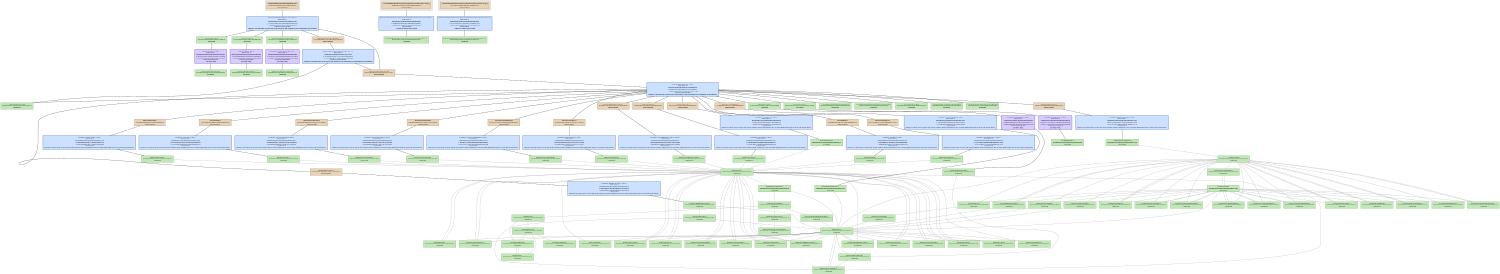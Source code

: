 digraph DoNothing {
   size = "10.000000,8.500000";
   concentrate = false;

   node [ shape = box, style = filled, color = "0.3 0.5 0.6", fillcolor = "0.3 0.2 0.9", fontname = "Monaco", fontsize = "9" ];
   n00001 [ label = "Development/DoNothing.mexmac.app\nc5fa5cd7a200df30c9616cbec0ac25b2\nDepsUpdated", color = "0.1 0.5 0.5", fillcolor = "0.1 0.2 0.9", peripheries = 3 ];
   n00002 [ label = "Contents/Info.plist\nb01090f7a0c45e4e0a7f986751ff4631\nUpToDate" ];
   n00003 [ label = "DoNothing.build/Info.plist\n000000004355fe2c0000000000000297\nUpToDate" ];
   n00004 [ label = "Contents/PkgInfo\n41982a4bf2eae7452ce3cff57f842ed5\nUpToDate" ];
   n00005 [ label = "DoNothing.build/PkgInfo\n000000004355fe2c0000000000000008\nUpToDate" ];
   n00006 [ label = "English.lproj/InfoPlist.strings\n74cd0a7916cdb45ee33aa4b679e75066\nUpToDate" ];
   n00007 [ label = "English.lproj/InfoPlist.strings\n00000000434c45840000000000000228\nUpToDate" ];
   n00008 [ label = "ppc/PsychError.o\n4fea72caf7a14a956bfb17e36b880a3c\nDepsUpdated", color = "0.1 0.5 0.5", fillcolor = "0.1 0.2 0.9" ];
   n00009 [ label = "Base/PsychError.c\n00000000434c4585000000000000563d\nUpToDate" ];
   n00010 [ label = "ppc/PsychRegisterProject.o\nde438eb31008ee1b9c9a20185760ebf6\nDepsUpdated", color = "0.1 0.5 0.5", fillcolor = "0.1 0.2 0.9" ];
   n00011 [ label = "Base/PsychRegisterProject.c\n00000000434c458500000000000012e6\nUpToDate" ];
   n00012 [ label = "ppc/PsychHelp.o\n972d47d8bf71ed4cdbc068b49ae6f3b0\nDepsUpdated", color = "0.1 0.5 0.5", fillcolor = "0.1 0.2 0.9" ];
   n00013 [ label = "Base/PsychHelp.c\n00000000434c811d00000000000005b8\nUpToDate" ];
   n00014 [ label = "ppc/MiniBox.o\n492ede58334dd772c16eaf34bbbb31a3\nDepsUpdated", color = "0.1 0.5 0.5", fillcolor = "0.1 0.2 0.9" ];
   n00015 [ label = "Base/MiniBox.c\n00000000434c45850000000000000f4f\nUpToDate" ];
   n00016 [ label = "ppc/PsychMemory.o\n018133984fb773225fbb0def5d312cd7\nDepsUpdated", color = "0.1 0.5 0.5", fillcolor = "0.1 0.2 0.9" ];
   n00017 [ label = "Base/PsychMemory.c\n00000000434ca96200000000000003a4\nUpToDate" ];
   n00018 [ label = "ppc/ProjectTable.o\n16305400bdf2cd53170afb929e4f00cd\nDepsUpdated", color = "0.1 0.5 0.5", fillcolor = "0.1 0.2 0.9" ];
   n00019 [ label = "Base/ProjectTable.c\n00000000434c4585000000000000023a\nUpToDate" ];
   n00020 [ label = "ppc/PsychInit.o\n7622c5280262ad2eb10b50ac0e0b2979\nDepsUpdated", color = "0.1 0.5 0.5", fillcolor = "0.1 0.2 0.9" ];
   n00021 [ label = "Base/PsychInit.c\n00000000434c45850000000000000759\nUpToDate" ];
   n00022 [ label = "ppc/PsychTimeGlue.o\n132fef6fc867be226a1b87bbff97db6a\nDepsUpdated", color = "0.1 0.5 0.5", fillcolor = "0.1 0.2 0.9" ];
   n00023 [ label = "Base/PsychTimeGlue.c\n000000004355ef98000000000000157f\nUpToDate" ];
   n00024 [ label = "ppc/PsychStructGlue.o\n3d7bb5b890d45caf7b53a7a217d0b2a5\nDepsUpdated", color = "0.1 0.5 0.5", fillcolor = "0.1 0.2 0.9" ];
   n00025 [ label = "Base/PsychStructGlue.c\n00000000434c45850000000000002bb8\nUpToDate" ];
   n00026 [ label = "ppc/PsychVersioning.o\n545b48895f989c4c1a447b412575aac9\nDepsUpdated", color = "0.1 0.5 0.5", fillcolor = "0.1 0.2 0.9" ];
   n00027 [ label = "Base/PsychVersioning.c\n00000000435d66d300000000000014ee\nUpToDate" ];
   n00028 [ label = "ppc/MODULEVersion.o\n83076182d7400bf03089fc45ee01d710\nDepsUpdated", color = "0.1 0.5 0.5", fillcolor = "0.1 0.2 0.9" ];
   n00029 [ label = "Screen/MODULEVersion.c\n000000004356088a000000000000124e\nUpToDate" ];
   n00030 [ label = "ppc/PsychScriptingGlue.o\n32532ca137e321d242e9240fa832e3d4\nDepsUpdated", color = "0.1 0.5 0.5", fillcolor = "0.1 0.2 0.9" ];
   n00031 [ label = "Base/PsychScriptingGlue.c\n00000000434c458500000000000105c5\nUpToDate" ];
   n00032 [ label = "ppc/mexversion.o\nefe2167350224a571e59555bcb620bee\nUpToDate" ];
   n00033 [ label = "src/mexversion.c\n000000004332d94600000000000002d2\nUpToDate" ];
   n00034 [ label = "ppc/DoNothing.o\na64da2ab83b078b822ba39202d9c47da\nUpToDate" ];
   n00035 [ label = "DoNothing/DoNothing.c\n00000000434c458500000000000005e0\nUpToDate" ];
   n00036 [ label = "ppc/RegisterProject.o\n925d7880d17e83e8a3be8a1184c0f5a1\nDepsUpdated", color = "0.1 0.5 0.5", fillcolor = "0.1 0.2 0.9" ];
   n00037 [ label = "DoNothing/RegisterProject.c\n00000000434c4585000000000000045c\nUpToDate" ];
   n00038 [ label = "ppc/PsychAuthors.o\nd7d4c60fdd2725dc21c5357577716021\nDepsUpdated", color = "0.1 0.5 0.5", fillcolor = "0.1 0.2 0.9" ];
   n00039 [ label = "Base/PsychAuthors.c\n00000000434c81430000000000000d3b\nUpToDate" ];
   n00040 [ label = "MacOS/DoNothing.mexmac\n108aa7b06efd2991853d27573ce1196a\nDepsUpdated", color = "0.1 0.5 0.5", fillcolor = "0.1 0.2 0.9" ];
   n00041 [ label = "Frameworks/OpenGL.framework[C]\n00000000434ac55900000000000000ee\nUpToDate" ];
   n00042 [ label = "Frameworks/ApplicationServices.framework[C]\n00000000434ac53300000000000000ee\nUpToDate" ];
   n00043 [ label = "2.95.2/libstdc++.a[C]\n00000000434abb590000000000075c68\nUpToDate" ];
   n00044 [ label = "Frameworks/CoreAudio.framework[C]\n00000000434ac55b00000000000000cc\nUpToDate" ];
   n00045 [ label = "Frameworks/CoreServices.framework[C]\n00000000434ac53600000000000000ee\nUpToDate" ];
   n00046 [ label = "mac/mexFunction.map\n000000004332d946000000000000012e\nUpToDate" ];
   n00047 [ label = "<DoNothing.build/Script-2F543354090431DC0051D6CC.sh>[A]\n9eae6e3b79a5c3231b865ee0b93deef9\nDepsUpdated", color = "0.1 0.5 0.5", fillcolor = "0.1 0.2 0.9", peripheries = 3 ];
   n00048 [ label = "DoNothing.build/Script-2F543354090431DC0051D6CC.sh\n000000004355fe2c00000000000000ec\nUpToDate" ];
   n00049 [ label = "<DoNothing.build/Script-2F543355090431DC0051D6CC.sh>[A]\n87521d267d068b03d93d118445e6c73d\nDepsUpdated", color = "0.1 0.5 0.5", fillcolor = "0.1 0.2 0.9", peripheries = 3 ];
   n00050 [ label = "DoNothing.build/Script-2F543355090431DC0051D6CC.sh\n000000004355fe2c000000000000003e\nUpToDate" ];
   n00051 [ label = "<MacOS/DoNothing.mexmac>\n21397dda0e8c37c8229e530b965b5558\nDepsUpdated", color = "0.1 0.5 0.5", fillcolor = "0.1 0.2 0.9", style = "filled,dashed" ];
   n00052 [ label = "Base/Psych.h\n00000000435548b60000000000000410\nUpToDate" ];
   n00053 [ label = "Base/Psych.h\n00000000435548b60000000000000410\nUpToDate" ];
   n00054 [ label = "Screen/Screen.h\n000000004355f28e00000000000012e0\nUpToDate" ];
   n00055 [ label = "DoNothing/DoNothing.h\n00000000434c458500000000000001ce\nUpToDate" ];
   n00056 [ label = "GetSecs/GetSecs.h\n00000000434c4585000000000000027e\nUpToDate" ];
   n00057 [ label = "Base/PsychConstants.h\n00000000435548d4000000000000080d\nUpToDate" ];
   n00058 [ label = "Base/MiniBox.h\n00000000435548d400000000000004d6\nUpToDate" ];
   n00059 [ label = "Base/ProjectTable.h\n00000000435548d400000000000002f6\nUpToDate" ];
   n00060 [ label = "Base/PsychError.h\n00000000435548d40000000000001fe7\nUpToDate" ];
   n00061 [ label = "Base/PsychScriptingGlue.h\n00000000435548f30000000000001a37\nUpToDate" ];
   n00062 [ label = "Base/PsychStructGlue.h\n000000004355496c0000000000000bcc\nUpToDate" ];
   n00063 [ label = "Base/PsychCellGlue.h\n00000000435bf47100000000000005c5\nUpToDate" ];
   n00064 [ label = "Base/PsychRegisterProject.h\n00000000435548d400000000000003f1\nUpToDate" ];
   n00065 [ label = "Base/PsychAuthors.h\n00000000435548d400000000000005e9\nUpToDate" ];
   n00066 [ label = "Base/PsychVersioning.h\n00000000435548f300000000000004dd\nUpToDate" ];
   n00067 [ label = "Base/PsychHelp.h\n00000000435bf48f0000000000000357\nUpToDate" ];
   n00068 [ label = "Base/PsychInit.h\n00000000435548f300000000000002db\nUpToDate" ];
   n00069 [ label = "Base/PsychMemory.h\n00000000435548d40000000000000473\nUpToDate" ];
   n00070 [ label = "Base/PsychTimeGlue.h\n000000004355ef010000000000000483\nUpToDate" ];
   n00071 [ label = "Base/PsychInstrument.h\n00000000435548d400000000000001a8\nUpToDate" ];
   n00072 [ label = "DoNothing/RegisterProject.h\n00000000434c458500000000000002cd\nUpToDate" ];
   n00073 [ label = "Base/TimeLists.h\n00000000435548f300000000000002a9\nUpToDate" ];
   n00074 [ label = "Screen/PsychRects.h\n00000000434c458500000000000005d5\nUpToDate" ];
   n00075 [ label = "Screen/ScreenTypes.h\n00000000434c458500000000000013b6\nUpToDate" ];
   n00076 [ label = "Screen/PsychVideoGlue.h\n00000000434c458500000000000005d4\nUpToDate" ];
   n00077 [ label = "Screen/PsychScreenGlue.h\n00000000434c45850000000000000d6d\nUpToDate" ];
   n00078 [ label = "Screen/PsychWindowTextGlue.h\n00000000434c458500000000000008ee\nUpToDate" ];
   n00079 [ label = "Screen/WindowBank.h\n000000004355e68c0000000000001b31\nUpToDate" ];
   n00080 [ label = "Screen/PsychWindowGlue.h\n000000004355e21f0000000000000a66\nUpToDate" ];
   n00081 [ label = "Screen/PsychTextureSupport.h\n000000004355a03b0000000000000370\nUpToDate" ];
   n00082 [ label = "Screen/PsychAlphaBlending.h\n00000000434c458500000000000004fb\nUpToDate" ];
   n00083 [ label = "Screen/ScreenArguments.h\n00000000434c45850000000000000ca3\nUpToDate" ];
   n00084 [ label = "Screen/RegisterProject.h\n00000000434c45850000000000000284\nUpToDate" ];
   n00085 [ label = "Screen/WindowHelpers.h\n00000000434c45850000000000000773\nUpToDate" ];
   n00086 [ label = "Fonts/PsychFontGlue.h\n00000000434c45850000000000000e47\nUpToDate" ];
   n00087 [ label = "Fonts/ScreenFontGlue.h\n00000000434c45850000000000000260\nUpToDate" ];
   n00088 [ label = "Fonts/FontInfo.h\n00000000434c45850000000000000ef4\nUpToDate" ];
   n00089 [ label = "Screen/ScreenPreferenceState.h\n000000004355d9f300000000000006ba\nUpToDate" ];
   n00090 [ label = "Base/PsychIncludes.h\n00000000435548d4000000000000074c\nUpToDate" ];
   n00091 [ label = "Screen/Screen.h\n000000004355f28e00000000000012e0\nUpToDate" ];
   n00092 [ label = "Fonts/PsychFontGlue.h\n00000000434c45850000000000000e47\nUpToDate" ];
   n00093 [ label = "Base/PsychPlatform.h\n00000000435548d40000000000000589\nUpToDate" ];
   n00094 [ label = "include/mex.h\n000000004332d9460000000000003742\nUpToDate" ];
   n00095 [ label = "OS9ToolboxFragments/Events.h\n00000000434c45850000000000000236\nUpToDate" ];
   n00096 [ label = "Base/PsychPlatformConstants.h\n000000004355492f000000000000070e\nUpToDate" ];
   n00097 [ label = "include/matrix.h\n000000004332d9460000000000009ff2\nUpToDate" ];
   n00098 [ label = "include/mwdebug.h\n000000004332d9460000000000002b3c\nUpToDate" ];
   n00099 [ label = "include/tmwtypes.h\n000000004332d946000000000000458d\nUpToDate" ];
   n00100 [ label = "include/mat.h\n000000004332d94600000000000023ab\nUpToDate" ];

   node [ shape = box, style = "filled,bold", color = "0.7 0.5 0.7", fillcolor = "0.7 0.2 1.0", fontname = "Monaco", fontsize = "9" ];
   c00001 [ label = "PBXCp Info.plist <wt:0>\nwaitCount: 0\n000000004355fe2c0000000000000297\n^ b01090f7e391a0620a7f986751ff44a6\n= b01090f7a0c45e4e0a7f986751ff4631\nDoesNotNeedToRun\n(no 'why' info)" ];
   c00002 [ label = "PBXCp PkgInfo <wt:0>\nwaitCount: 0\n00000000000000000000000000000000\n^ 41982a4bf2eae7452ce3cff57f842ed5\n= 41982a4bf2eae7452ce3cff57f842ed5\nDoesNotNeedToRun\n(no 'why' info)" ];
   c00003 [ label = "CpResource InfoPlist.strings <wt:4>\nwaitCount: 0\n00000000000000000000000000000000\n^ 74cd0a7916cdb45ee33aa4b679e75066\n= 74cd0a7916cdb45ee33aa4b679e75066\nDoesNotNeedToRun\n(no 'why' info)" ];
   c00004 [ label = "CompileC PsychError.o <wt:6>\nwaitCount: 0\n000000004355492f0000000000004529\n^ 4fea72cab4f403ba6bfb17e36b884f15\n= 4fea72caf7a14a956bfb17e36b880a3c\nNeedsToRun\nNeeds to run because at least one of the outputs of the command is has an older timestamp than at least one of the inputs.", color = "0.6 0.5 0.7", fillcolor = "0.6 0.2 1.0" ];
   c00005 [ label = "CompileC PsychRegisterProject.o <wt:6>\nwaitCount: 0\n000000004355492f00000000000001f2\n^ de438eb3535da7349c9a20185760ea04\n= de438eb31008ee1b9c9a20185760ebf6\nNeedsToRun\nNeeds to run because at least one of the outputs of the command is has an older timestamp than at least one of the inputs.", color = "0.6 0.5 0.7", fillcolor = "0.6 0.2 1.0" ];
   c00006 [ label = "CompileC PsychHelp.o <wt:6>\nwaitCount: 0\n0000000043558db700000000000016ac\n^ 972d47d8fc2460fbdbc068b49ae6e51c\n= 972d47d8bf71ed4cdbc068b49ae6f3b0\nNeedsToRun\nNeeds to run because at least one of the outputs of the command is has an older timestamp than at least one of the inputs.", color = "0.6 0.5 0.7", fillcolor = "0.6 0.2 1.0" ];
   c00007 [ label = "CompileC MiniBox.o <wt:6>\nwaitCount: 0\n000000004355492f0000000000001c5b\n^ 492ede5870189e5dc16eaf34bbbb2df8\n= 492ede58334dd772c16eaf34bbbb31a3\nNeedsToRun\nNeeds to run because at least one of the outputs of the command is has an older timestamp than at least one of the inputs.", color = "0.6 0.5 0.7", fillcolor = "0.6 0.2 1.0" ];
   c00008 [ label = "CompileC PsychMemory.o <wt:6>\nwaitCount: 0\n000000004355a5c800000000000010b0\n^ 018133980ce2d6ea5fbb0def5d313c67\n= 018133984fb773225fbb0def5d312cd7\nNeedsToRun\nNeeds to run because at least one of the outputs of the command is has an older timestamp than at least one of the inputs.", color = "0.6 0.5 0.7", fillcolor = "0.6 0.2 1.0" ];
   c00009 [ label = "CompileC ProjectTable.o <wt:6>\nwaitCount: 0\n000000004355492f000000000000112e\n^ 16305400fea7847c170afb929e4f11e3\n= 16305400bdf2cd53170afb929e4f00cd\nNeedsToRun\nNeeds to run because at least one of the outputs of the command is has an older timestamp than at least one of the inputs.", color = "0.6 0.5 0.7", fillcolor = "0.6 0.2 1.0" ];
   c00010 [ label = "CompileC PsychInit.o <wt:6>\nwaitCount: 0\n000000004355492f000000000000144d\n^ 7622c5284137e401b10b50ac0e0b3d34\n= 7622c5280262ad2eb10b50ac0e0b2979\nNeedsToRun\nNeeds to run because at least one of the outputs of the command is has an older timestamp than at least one of the inputs.", color = "0.6 0.5 0.7", fillcolor = "0.6 0.2 1.0" ];
   c00011 [ label = "CompileC PsychTimeGlue.o <wt:6>\nwaitCount: 0\n000000004355eebc00000000000013a3\n^ 132fef6f8b32509e6a1b87bbff97c8c9\n= 132fef6fc867be226a1b87bbff97db6a\nNeedsToRun\nNeeds to run because at least one of the outputs of the command is has an older timestamp than at least one of the inputs.", color = "0.6 0.5 0.7", fillcolor = "0.6 0.2 1.0" ];
   c00012 [ label = "CompileC PsychStructGlue.o <wt:6>\nwaitCount: 0\n000000004355492f00000000000038ac\n^ 3d7bb5b8d38115807b53a7a217d08a09\n= 3d7bb5b890d45caf7b53a7a217d0b2a5\nNeedsToRun\nNeeds to run because at least one of the outputs of the command is has an older timestamp than at least one of the inputs.", color = "0.6 0.5 0.7", fillcolor = "0.6 0.2 1.0" ];
   c00013 [ label = "CompileC PsychVersioning.o <wt:6>\nwaitCount: 0\n0000000043446a7900000000000007fa\n^ 545b48891cdcf6351a447b412575ad33\n= 545b48895f989c4c1a447b412575aac9\nNeedsToRun\nNeeds to run because at least one of the outputs of the command is has an older timestamp than at least one of the inputs.", color = "0.6 0.5 0.7", fillcolor = "0.6 0.2 1.0" ];
   c00014 [ label = "CompileC MODULEVersion.o <wt:6>\nwaitCount: 0\n000000004356088a000000000000124e\n^ 830761829416037a3089fc45ee01c55e\n= 83076182d7400bf03089fc45ee01d710\nNeedsToRun\nNeeds to run because at least one of the outputs of the command is has an older timestamp than at least one of the inputs.", color = "0.6 0.5 0.7", fillcolor = "0.6 0.2 1.0" ];
   c00015 [ label = "CompileC PsychScriptingGlue.o <wt:6>\nwaitCount: 0\n000000004355492f00000000000116d1\n^ 32532ca174b668fd42e9240fa833f505\n= 32532ca137e321d242e9240fa832e3d4\nNeedsToRun\nNeeds to run because at least one of the outputs of the command is has an older timestamp than at least one of the inputs.", color = "0.6 0.5 0.7", fillcolor = "0.6 0.2 1.0" ];
   c00016 [ label = "CompileC mexversion.o <wt:6>\nwaitCount: 0\n000000004332d94600000000000002d2\n^ efe21673131093111e59555bcb62093c\n= efe2167350224a571e59555bcb620bee\nDoesNotNeedToRun\n(no 'why' info)" ];
   c00017 [ label = "CompileC DoNothing.o <wt:6>\nwaitCount: 0\n000000004355ef0100000000000000ad\n^ a64da2abc0e597b922ba39202d9c4777\n= a64da2ab83b078b822ba39202d9c47da\nDoesNotNeedToRun\n(no 'why' info)" ];
   c00018 [ label = "CompileC RegisterProject.o <wt:6>\nwaitCount: 0\n000000000000a7b700000000000006b1\n^ 925d7880d17e245fa3be8a1184c0f310\n= 925d7880d17e83e8a3be8a1184c0f5a1\nNeedsToRun\nNeeds to run because at least one of the outputs of the command is has an older timestamp than at least one of the inputs.", color = "0.6 0.5 0.7", fillcolor = "0.6 0.2 1.0" ];
   c00019 [ label = "CompileC PsychAuthors.o <wt:6>\nwaitCount: 0\n0000000043558de90000000000001e2f\n^ d7d4c60f9e72a83521c5357577717e0e\n= d7d4c60fdd2725dc21c5357577716021\nNeedsToRun\nNeeds to run because at least one of the outputs of the command is has an older timestamp than at least one of the inputs.", color = "0.6 0.5 0.7", fillcolor = "0.6 0.2 1.0" ];
   c00020 [ label = "Ld DoNothing.mexmac <wt:6>\nwaitCount: 14\ne9449263a3892fcfd38106a74e8955a8\n^ f9ce35d3cd74065e56bc21f072684cc2\n= 108aa7b06efd2991853d27573ce1196a\nIndirectlyNeedsToRun\nNeeds to run because at least one of the inputs to the command are scheduled to be updated.", color = "0.6 0.5 0.7", fillcolor = "0.6 0.2 1.0" ];
   c00021 [ label = "PhaseScriptExecution Script-2F543354090431DC0051D6CC.sh <wt:10>\nwaitCount: 0\n000000004355fe2c00000000000000ec\n^ 9eae6e3b3af03d0f1b865ee0b93dee15\n= 9eae6e3b79a5c3231b865ee0b93deef9\nNeedsToRun\n1 output is always out-of-date", color = "0.6 0.5 0.7", fillcolor = "0.6 0.2 1.0" ];
   c00022 [ label = "PhaseScriptExecution Script-2F543355090431DC0051D6CC.sh <wt:12>\nwaitCount: 0\n000000004355fe2c000000000000003e\n^ 87521d263e53752fd93d118445e6c703\n= 87521d267d068b03d93d118445e6c73d\nNeedsToRun\n1 output is always out-of-date", color = "0.6 0.5 0.7", fillcolor = "0.6 0.2 1.0" ];
   c00023 [ label = "EditSymbols DoNothing.mexmac <wt:13>\nwaitCount: 1\n108aa7b02dcff0d7853d27573ce11844\n^ 31b3da6a2343c71fa7a3745caaba4d1c\n= 21397dda0e8c37c8229e530b965b5558\nIndirectlyNeedsToRun\nNeeds to run because at least one of the inputs to the command are scheduled to be updated.", color = "0.6 0.5 0.7", fillcolor = "0.6 0.2 1.0" ];
   c00024 [ label = "Touch DoNothing.mexmac.app <wt:14>\nwaitCount: 2\nb4f66aaf2492130c62058778fd2674b0\n^ 710c36788692cc3cab64ebc63d8a5102\n= c5fa5cd7a200df30c9616cbec0ac25b2\nIndirectlyNeedsToRun\nNeeds to run because at least one of the inputs to the command are scheduled to be updated.", color = "0.6 0.5 0.7", fillcolor = "0.6 0.2 1.0" ];

   edge [ style = solid, color = black, arrowhead = none, arrowtail = normal ];
   n00001 -> { c00024 };
   n00002 -> { c00001 };
   n00004 -> { c00002 };
   n00006 -> { c00003 };
   n00008 -> { c00004 };
   n00010 -> { c00005 };
   n00012 -> { c00006 };
   n00014 -> { c00007 };
   n00016 -> { c00008 };
   n00018 -> { c00009 };
   n00020 -> { c00010 };
   n00022 -> { c00011 };
   n00024 -> { c00012 };
   n00026 -> { c00013 };
   n00028 -> { c00014 };
   n00030 -> { c00015 };
   n00032 -> { c00016 };
   n00034 -> { c00017 };
   n00036 -> { c00018 };
   n00038 -> { c00019 };
   n00040 -> { c00020 };
   n00047 -> { c00021 };
   n00049 -> { c00022 };
   n00051 -> { c00023 };
   c00001 -> { n00003 };
   c00002 -> { n00005 n00005 };
   c00003 -> { n00007 n00007 };
   c00004 -> { n00009 };
   c00005 -> { n00011 };
   c00006 -> { n00013 };
   c00007 -> { n00015 };
   c00008 -> { n00017 };
   c00009 -> { n00019 };
   c00010 -> { n00021 };
   c00011 -> { n00023 };
   c00012 -> { n00025 };
   c00013 -> { n00027 };
   c00014 -> { n00029 };
   c00015 -> { n00031 };
   c00016 -> { n00033 };
   c00017 -> { n00035 };
   c00018 -> { n00037 };
   c00019 -> { n00039 };
   c00020 -> { n00008 n00010 n00012 n00014 n00016 n00018 n00020 n00022 n00024 n00026 n00028 n00030 n00032 n00034 n00036 n00038 n00041 n00042 n00043 n00044 n00045 n00046 };
   c00021 -> { n00048 };
   c00022 -> { n00050 };
   c00023 -> { n00040 n00046 };
   c00024 -> { n00002 n00004 n00006 n00040 n00051 };

   edge [ style = solid, color = gray60, arrowhead = none, arrowtail = normal ];
   n00009 -> { n00052 };
   n00011 -> { n00052 };
   n00013 -> { n00052 };
   n00015 -> { n00052 };
   n00017 -> { n00052 };
   n00019 -> { n00052 };
   n00021 -> { n00052 };
   n00023 -> { n00053 };
   n00025 -> { n00052 };
   n00027 -> { n00052 };
   n00029 -> { n00054 };
   n00031 -> { n00052 };
   n00035 -> { n00055 };
   n00037 -> { n00053 n00056 };
   n00039 -> { n00052 };
   n00052 -> { n00057 n00058 n00059 n00060 n00061 n00062 n00063 n00064 n00065 n00066 n00067 n00068 n00069 n00070 n00071 n00072 n00073 };
   n00053 -> { n00057 n00058 n00059 n00060 n00061 n00062 n00063 n00064 n00065 n00066 n00067 n00068 n00069 n00070 n00071 n00072 n00073 };
   n00054 -> { n00053 n00074 n00075 n00076 n00077 n00078 n00079 n00080 n00081 n00082 n00083 n00084 n00085 n00086 n00087 n00088 n00089 };
   n00055 -> { n00053 n00070 };
   n00056 -> { n00053 n00070 };
   n00057 -> { n00090 };
   n00058 -> { n00052 };
   n00059 -> { n00052 };
   n00060 -> { n00052 };
   n00061 -> { n00052 };
   n00062 -> { n00052 };
   n00063 -> { n00052 };
   n00064 -> { n00052 };
   n00065 -> { n00052 };
   n00066 -> { n00052 };
   n00067 -> { n00052 };
   n00068 -> { n00052 };
   n00070 -> { n00053 };
   n00071 -> { n00052 };
   n00072 -> { n00053 n00055 };
   n00074 -> { n00054 };
   n00075 -> { n00054 };
   n00076 -> { n00091 };
   n00077 -> { n00091 };
   n00078 -> { n00091 };
   n00079 -> { n00054 };
   n00080 -> { n00091 };
   n00081 -> { n00091 };
   n00082 -> { n00091 };
   n00083 -> { n00054 };
   n00084 -> { n00053 n00054 };
   n00086 -> { n00053 };
   n00087 -> { n00053 };
   n00088 -> { n00092 };
   n00089 -> { n00054 };
   n00090 -> { n00093 n00094 n00094 n00095 n00094 };
   n00091 -> { n00053 n00074 n00075 n00076 n00077 n00078 n00079 n00080 n00081 n00082 n00083 n00084 n00085 n00086 n00087 n00088 n00089 };
   n00092 -> { n00053 };
   n00093 -> { n00096 };
   n00094 -> { n00097 n00097 n00098 };
   n00095 -> { n00053 };
   n00097 -> { n00099 n00098 };
   n00098 -> { n00097 n00100 };
   n00100 -> { n00097 n00098 };
}
